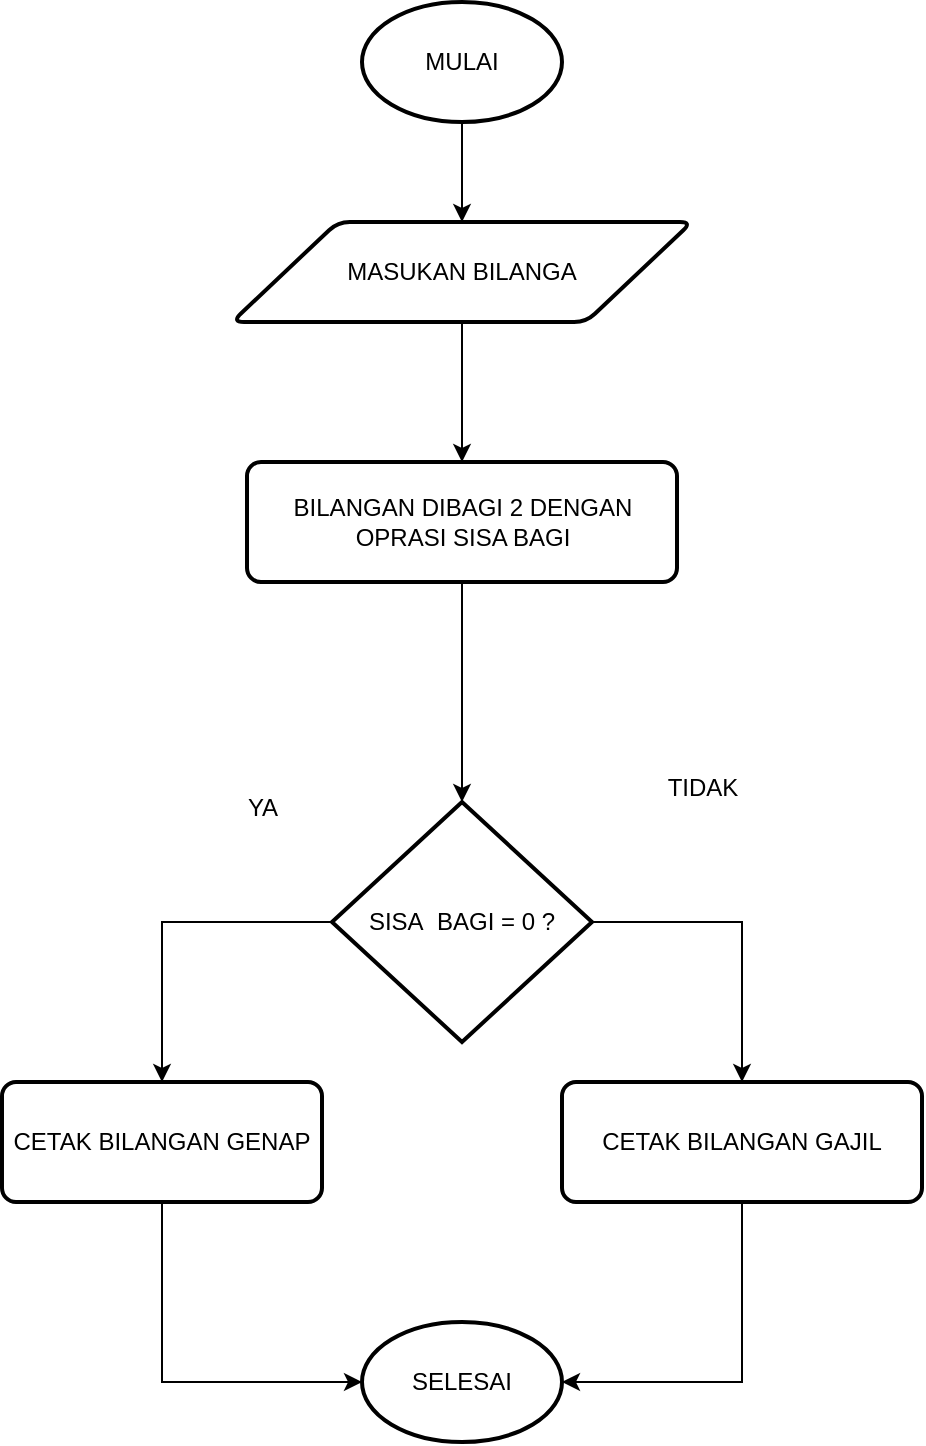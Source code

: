 <mxfile version="22.0.7" type="github">
  <diagram id="C5RBs43oDa-KdzZeNtuy" name="Page-1">
    <mxGraphModel dx="880" dy="456" grid="1" gridSize="10" guides="1" tooltips="1" connect="1" arrows="1" fold="1" page="1" pageScale="1" pageWidth="827" pageHeight="1169" math="0" shadow="0">
      <root>
        <mxCell id="WIyWlLk6GJQsqaUBKTNV-0" />
        <mxCell id="WIyWlLk6GJQsqaUBKTNV-1" parent="WIyWlLk6GJQsqaUBKTNV-0" />
        <mxCell id="vBo10i9JRaUlVTrbkvmx-9" style="edgeStyle=orthogonalEdgeStyle;rounded=0;orthogonalLoop=1;jettySize=auto;html=1;entryX=0.5;entryY=0;entryDx=0;entryDy=0;" edge="1" parent="WIyWlLk6GJQsqaUBKTNV-1" source="vBo10i9JRaUlVTrbkvmx-0" target="vBo10i9JRaUlVTrbkvmx-1">
          <mxGeometry relative="1" as="geometry" />
        </mxCell>
        <mxCell id="vBo10i9JRaUlVTrbkvmx-0" value="MULAI" style="strokeWidth=2;html=1;shape=mxgraph.flowchart.start_1;whiteSpace=wrap;" vertex="1" parent="WIyWlLk6GJQsqaUBKTNV-1">
          <mxGeometry x="220" y="80" width="100" height="60" as="geometry" />
        </mxCell>
        <mxCell id="vBo10i9JRaUlVTrbkvmx-10" style="edgeStyle=orthogonalEdgeStyle;rounded=0;orthogonalLoop=1;jettySize=auto;html=1;exitX=0.5;exitY=1;exitDx=0;exitDy=0;entryX=0.5;entryY=0;entryDx=0;entryDy=0;" edge="1" parent="WIyWlLk6GJQsqaUBKTNV-1" source="vBo10i9JRaUlVTrbkvmx-1" target="vBo10i9JRaUlVTrbkvmx-2">
          <mxGeometry relative="1" as="geometry" />
        </mxCell>
        <mxCell id="vBo10i9JRaUlVTrbkvmx-1" value="MASUKAN BILANGA" style="shape=parallelogram;html=1;strokeWidth=2;perimeter=parallelogramPerimeter;whiteSpace=wrap;rounded=1;arcSize=12;size=0.23;" vertex="1" parent="WIyWlLk6GJQsqaUBKTNV-1">
          <mxGeometry x="155" y="190" width="230" height="50" as="geometry" />
        </mxCell>
        <mxCell id="vBo10i9JRaUlVTrbkvmx-2" value="BILANGAN DIBAGI 2 DENGAN OPRASI SISA BAGI" style="rounded=1;whiteSpace=wrap;html=1;absoluteArcSize=1;arcSize=14;strokeWidth=2;" vertex="1" parent="WIyWlLk6GJQsqaUBKTNV-1">
          <mxGeometry x="162.5" y="310" width="215" height="60" as="geometry" />
        </mxCell>
        <mxCell id="vBo10i9JRaUlVTrbkvmx-6" style="edgeStyle=orthogonalEdgeStyle;rounded=0;orthogonalLoop=1;jettySize=auto;html=1;" edge="1" parent="WIyWlLk6GJQsqaUBKTNV-1" source="vBo10i9JRaUlVTrbkvmx-3" target="vBo10i9JRaUlVTrbkvmx-4">
          <mxGeometry relative="1" as="geometry">
            <mxPoint x="160" y="580" as="targetPoint" />
          </mxGeometry>
        </mxCell>
        <mxCell id="vBo10i9JRaUlVTrbkvmx-7" style="edgeStyle=orthogonalEdgeStyle;rounded=0;orthogonalLoop=1;jettySize=auto;html=1;exitX=1;exitY=0.5;exitDx=0;exitDy=0;exitPerimeter=0;" edge="1" parent="WIyWlLk6GJQsqaUBKTNV-1" source="vBo10i9JRaUlVTrbkvmx-3" target="vBo10i9JRaUlVTrbkvmx-5">
          <mxGeometry relative="1" as="geometry" />
        </mxCell>
        <mxCell id="vBo10i9JRaUlVTrbkvmx-3" value="SISA&amp;nbsp; BAGI = 0 ?" style="strokeWidth=2;html=1;shape=mxgraph.flowchart.decision;whiteSpace=wrap;" vertex="1" parent="WIyWlLk6GJQsqaUBKTNV-1">
          <mxGeometry x="205" y="480" width="130" height="120" as="geometry" />
        </mxCell>
        <mxCell id="vBo10i9JRaUlVTrbkvmx-4" value="CETAK BILANGAN GENAP" style="rounded=1;whiteSpace=wrap;html=1;absoluteArcSize=1;arcSize=14;strokeWidth=2;" vertex="1" parent="WIyWlLk6GJQsqaUBKTNV-1">
          <mxGeometry x="40" y="620" width="160" height="60" as="geometry" />
        </mxCell>
        <mxCell id="vBo10i9JRaUlVTrbkvmx-5" value="CETAK BILANGAN GAJIL" style="rounded=1;whiteSpace=wrap;html=1;absoluteArcSize=1;arcSize=14;strokeWidth=2;" vertex="1" parent="WIyWlLk6GJQsqaUBKTNV-1">
          <mxGeometry x="320" y="620" width="180" height="60" as="geometry" />
        </mxCell>
        <mxCell id="vBo10i9JRaUlVTrbkvmx-8" style="edgeStyle=orthogonalEdgeStyle;rounded=0;orthogonalLoop=1;jettySize=auto;html=1;exitX=0.5;exitY=1;exitDx=0;exitDy=0;entryX=0.5;entryY=0;entryDx=0;entryDy=0;entryPerimeter=0;" edge="1" parent="WIyWlLk6GJQsqaUBKTNV-1" source="vBo10i9JRaUlVTrbkvmx-2" target="vBo10i9JRaUlVTrbkvmx-3">
          <mxGeometry relative="1" as="geometry" />
        </mxCell>
        <mxCell id="vBo10i9JRaUlVTrbkvmx-11" value="SELESAI" style="strokeWidth=2;html=1;shape=mxgraph.flowchart.start_1;whiteSpace=wrap;" vertex="1" parent="WIyWlLk6GJQsqaUBKTNV-1">
          <mxGeometry x="220" y="740" width="100" height="60" as="geometry" />
        </mxCell>
        <mxCell id="vBo10i9JRaUlVTrbkvmx-12" value="YA" style="text;html=1;align=center;verticalAlign=middle;resizable=0;points=[];autosize=1;strokeColor=none;fillColor=none;" vertex="1" parent="WIyWlLk6GJQsqaUBKTNV-1">
          <mxGeometry x="150" y="468" width="40" height="30" as="geometry" />
        </mxCell>
        <mxCell id="vBo10i9JRaUlVTrbkvmx-13" value="TIDAK" style="text;html=1;align=center;verticalAlign=middle;resizable=0;points=[];autosize=1;strokeColor=none;fillColor=none;" vertex="1" parent="WIyWlLk6GJQsqaUBKTNV-1">
          <mxGeometry x="360" y="458" width="60" height="30" as="geometry" />
        </mxCell>
        <mxCell id="vBo10i9JRaUlVTrbkvmx-14" style="edgeStyle=orthogonalEdgeStyle;rounded=0;orthogonalLoop=1;jettySize=auto;html=1;exitX=0.5;exitY=1;exitDx=0;exitDy=0;entryX=0;entryY=0.5;entryDx=0;entryDy=0;entryPerimeter=0;" edge="1" parent="WIyWlLk6GJQsqaUBKTNV-1" source="vBo10i9JRaUlVTrbkvmx-4" target="vBo10i9JRaUlVTrbkvmx-11">
          <mxGeometry relative="1" as="geometry" />
        </mxCell>
        <mxCell id="vBo10i9JRaUlVTrbkvmx-17" style="edgeStyle=orthogonalEdgeStyle;rounded=0;orthogonalLoop=1;jettySize=auto;html=1;exitX=0.5;exitY=1;exitDx=0;exitDy=0;entryX=1;entryY=0.5;entryDx=0;entryDy=0;entryPerimeter=0;" edge="1" parent="WIyWlLk6GJQsqaUBKTNV-1" source="vBo10i9JRaUlVTrbkvmx-5" target="vBo10i9JRaUlVTrbkvmx-11">
          <mxGeometry relative="1" as="geometry" />
        </mxCell>
      </root>
    </mxGraphModel>
  </diagram>
</mxfile>
